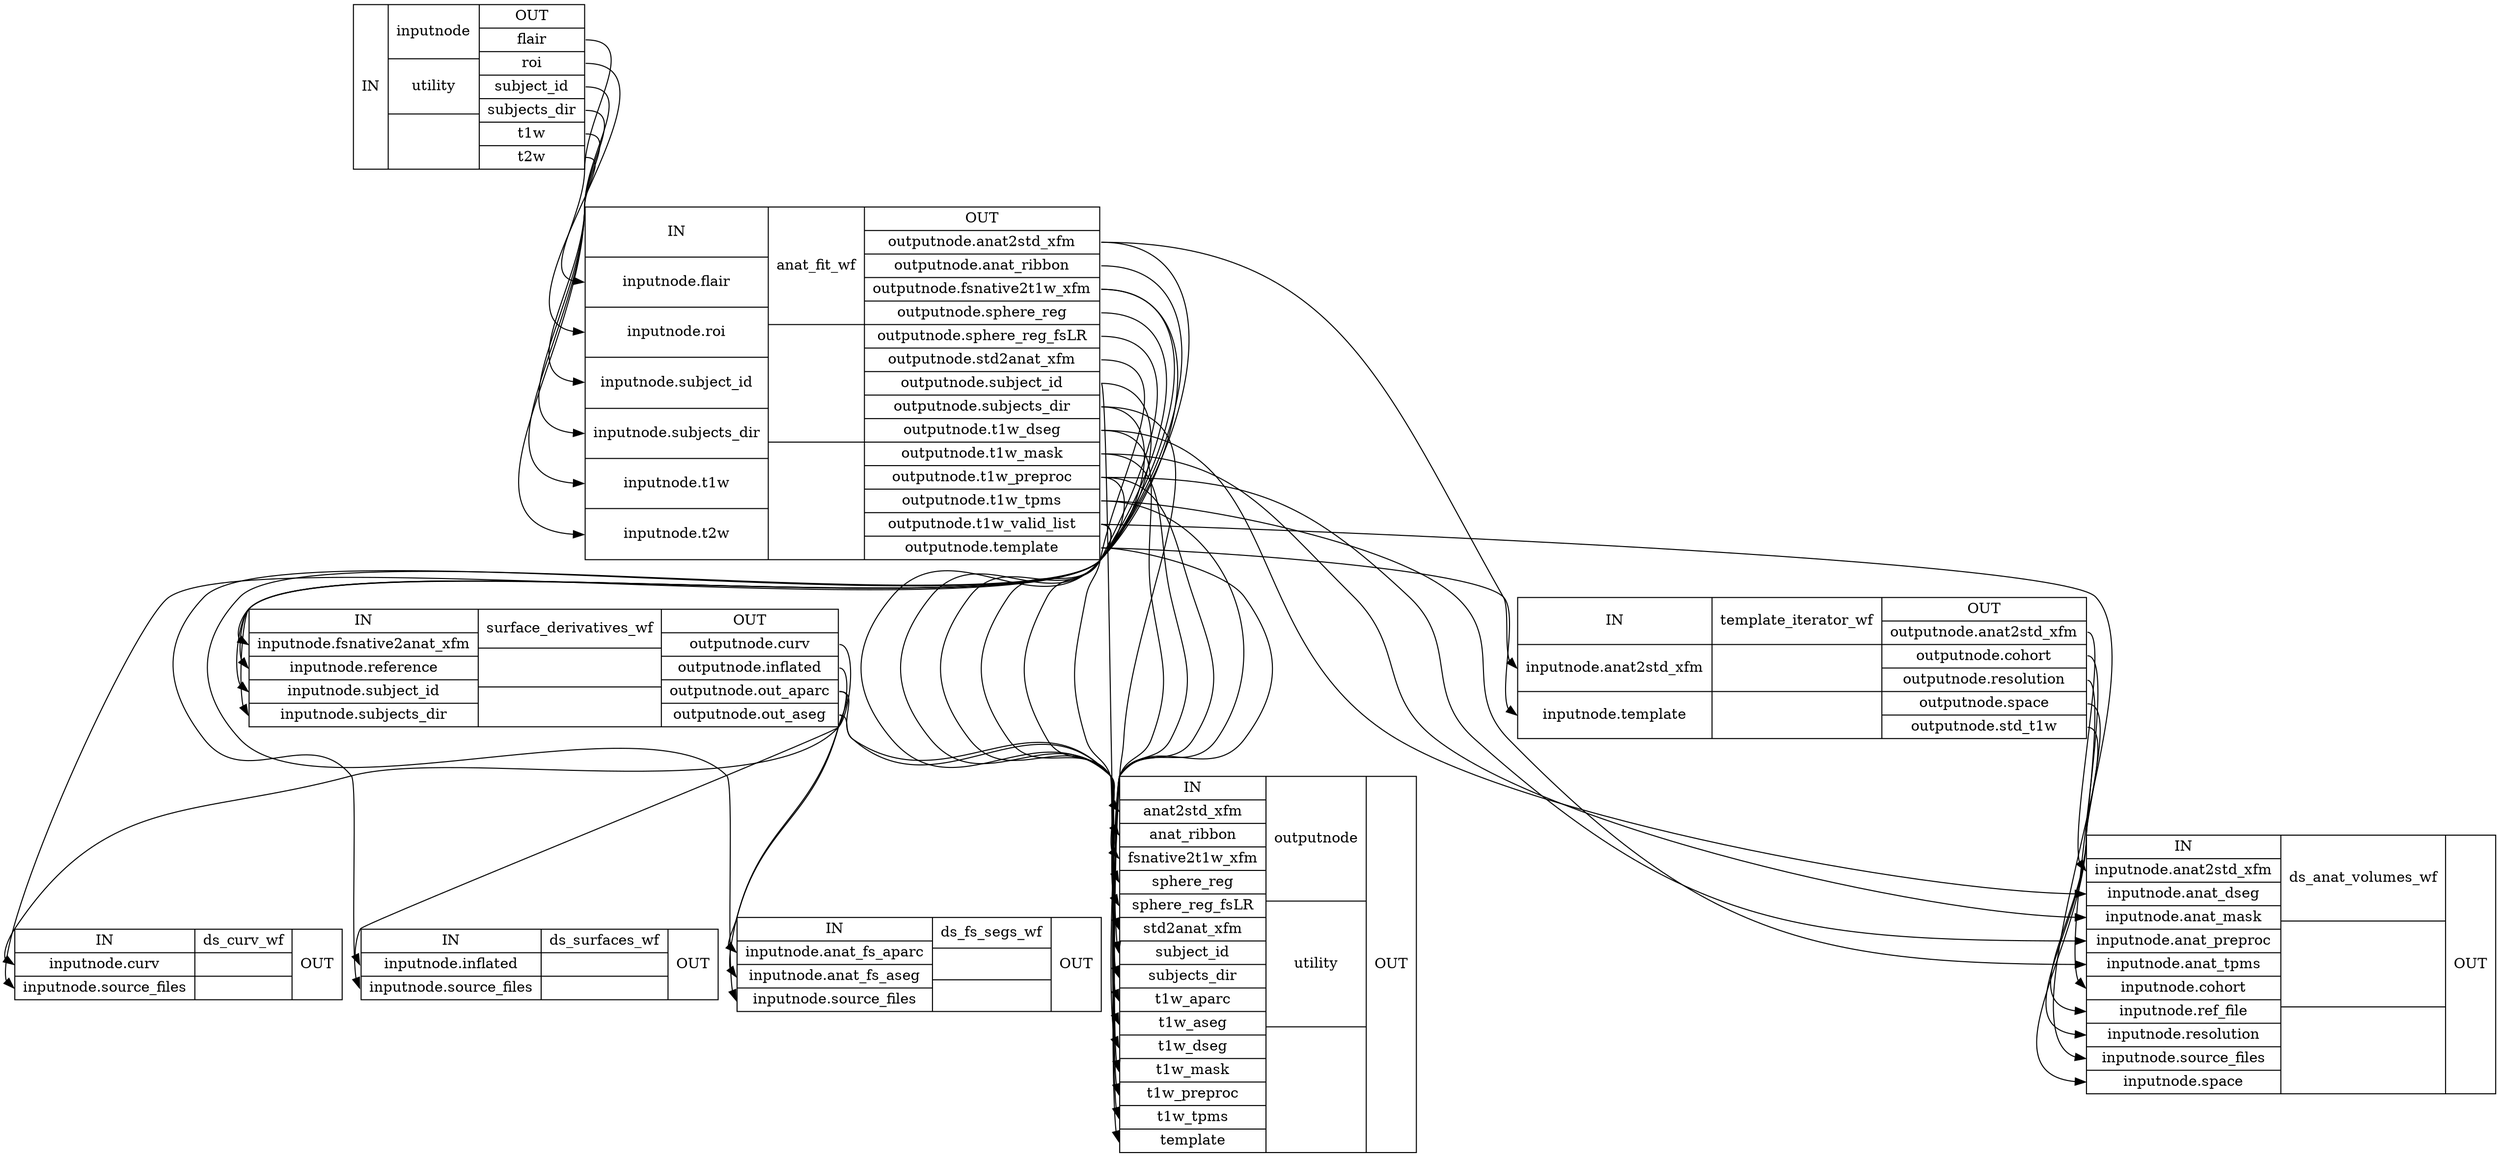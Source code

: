 digraph structs {
node [shape=record];
anat_preproc_wfinputnode [label="{IN}|{ inputnode | utility |  }|{OUT|<outflair> flair|<outroi> roi|<outsubjectid> subject_id|<outsubjectsdir> subjects_dir|<outt1w> t1w|<outt2w> t2w}"];
anat_preproc_wfanat_fit_wf [label="{IN|<ininputnodeflair> inputnode.flair|<ininputnoderoi> inputnode.roi|<ininputnodesubjectid> inputnode.subject_id|<ininputnodesubjectsdir> inputnode.subjects_dir|<ininputnodet1w> inputnode.t1w|<ininputnodet2w> inputnode.t2w}|{ anat_fit_wf |  |  }|{OUT|<outoutputnodeanat2stdxfm> outputnode.anat2std_xfm|<outoutputnodeanatribbon> outputnode.anat_ribbon|<outoutputnodefsnative2t1wxfm> outputnode.fsnative2t1w_xfm|<outoutputnodespherereg> outputnode.sphere_reg|<outoutputnodesphereregfsLR> outputnode.sphere_reg_fsLR|<outoutputnodestd2anatxfm> outputnode.std2anat_xfm|<outoutputnodesubjectid> outputnode.subject_id|<outoutputnodesubjectsdir> outputnode.subjects_dir|<outoutputnodet1wdseg> outputnode.t1w_dseg|<outoutputnodet1wmask> outputnode.t1w_mask|<outoutputnodet1wpreproc> outputnode.t1w_preproc|<outoutputnodet1wtpms> outputnode.t1w_tpms|<outoutputnodet1wvalidlist> outputnode.t1w_valid_list|<outoutputnodetemplate> outputnode.template}"];
anat_preproc_wftemplate_iterator_wf [label="{IN|<ininputnodeanat2stdxfm> inputnode.anat2std_xfm|<ininputnodetemplate> inputnode.template}|{ template_iterator_wf |  |  }|{OUT|<outoutputnodeanat2stdxfm> outputnode.anat2std_xfm|<outoutputnodecohort> outputnode.cohort|<outoutputnoderesolution> outputnode.resolution|<outoutputnodespace> outputnode.space|<outoutputnodestdt1w> outputnode.std_t1w}"];
anat_preproc_wfsurface_derivatives_wf [label="{IN|<ininputnodefsnative2anatxfm> inputnode.fsnative2anat_xfm|<ininputnodereference> inputnode.reference|<ininputnodesubjectid> inputnode.subject_id|<ininputnodesubjectsdir> inputnode.subjects_dir}|{ surface_derivatives_wf |  |  }|{OUT|<outoutputnodecurv> outputnode.curv|<outoutputnodeinflated> outputnode.inflated|<outoutputnodeoutaparc> outputnode.out_aparc|<outoutputnodeoutaseg> outputnode.out_aseg}"];
anat_preproc_wfds_anat_volumes_wf [label="{IN|<ininputnodeanat2stdxfm> inputnode.anat2std_xfm|<ininputnodeanatdseg> inputnode.anat_dseg|<ininputnodeanatmask> inputnode.anat_mask|<ininputnodeanatpreproc> inputnode.anat_preproc|<ininputnodeanattpms> inputnode.anat_tpms|<ininputnodecohort> inputnode.cohort|<ininputnodereffile> inputnode.ref_file|<ininputnoderesolution> inputnode.resolution|<ininputnodesourcefiles> inputnode.source_files|<ininputnodespace> inputnode.space}|{ ds_anat_volumes_wf |  |  }|{OUT}"];
anat_preproc_wfds_surfaces_wf [label="{IN|<ininputnodeinflated> inputnode.inflated|<ininputnodesourcefiles> inputnode.source_files}|{ ds_surfaces_wf |  |  }|{OUT}"];
anat_preproc_wfds_curv_wf [label="{IN|<ininputnodecurv> inputnode.curv|<ininputnodesourcefiles> inputnode.source_files}|{ ds_curv_wf |  |  }|{OUT}"];
anat_preproc_wfds_fs_segs_wf [label="{IN|<ininputnodeanatfsaparc> inputnode.anat_fs_aparc|<ininputnodeanatfsaseg> inputnode.anat_fs_aseg|<ininputnodesourcefiles> inputnode.source_files}|{ ds_fs_segs_wf |  |  }|{OUT}"];
anat_preproc_wfoutputnode [label="{IN|<inanat2stdxfm> anat2std_xfm|<inanatribbon> anat_ribbon|<infsnative2t1wxfm> fsnative2t1w_xfm|<inspherereg> sphere_reg|<insphereregfsLR> sphere_reg_fsLR|<instd2anatxfm> std2anat_xfm|<insubjectid> subject_id|<insubjectsdir> subjects_dir|<int1waparc> t1w_aparc|<int1waseg> t1w_aseg|<int1wdseg> t1w_dseg|<int1wmask> t1w_mask|<int1wpreproc> t1w_preproc|<int1wtpms> t1w_tpms|<intemplate> template}|{ outputnode | utility |  }|{OUT}"];
anat_preproc_wfanat_fit_wf:outoutputnodeanat2stdxfm:e -> anat_preproc_wfoutputnode:inanat2stdxfm:w;
anat_preproc_wfanat_fit_wf:outoutputnodeanat2stdxfm:e -> anat_preproc_wftemplate_iterator_wf:ininputnodeanat2stdxfm:w;
anat_preproc_wfanat_fit_wf:outoutputnodeanatribbon:e -> anat_preproc_wfoutputnode:inanatribbon:w;
anat_preproc_wfanat_fit_wf:outoutputnodefsnative2t1wxfm:e -> anat_preproc_wfoutputnode:infsnative2t1wxfm:w;
anat_preproc_wfanat_fit_wf:outoutputnodefsnative2t1wxfm:e -> anat_preproc_wfsurface_derivatives_wf:ininputnodefsnative2anatxfm:w;
anat_preproc_wfanat_fit_wf:outoutputnodespherereg:e -> anat_preproc_wfoutputnode:inspherereg:w;
anat_preproc_wfanat_fit_wf:outoutputnodesphereregfsLR:e -> anat_preproc_wfoutputnode:insphereregfsLR:w;
anat_preproc_wfanat_fit_wf:outoutputnodestd2anatxfm:e -> anat_preproc_wfoutputnode:instd2anatxfm:w;
anat_preproc_wfanat_fit_wf:outoutputnodesubjectid:e -> anat_preproc_wfoutputnode:insubjectid:w;
anat_preproc_wfanat_fit_wf:outoutputnodesubjectid:e -> anat_preproc_wfsurface_derivatives_wf:ininputnodesubjectid:w;
anat_preproc_wfanat_fit_wf:outoutputnodesubjectsdir:e -> anat_preproc_wfoutputnode:insubjectsdir:w;
anat_preproc_wfanat_fit_wf:outoutputnodesubjectsdir:e -> anat_preproc_wfsurface_derivatives_wf:ininputnodesubjectsdir:w;
anat_preproc_wfanat_fit_wf:outoutputnodet1wdseg:e -> anat_preproc_wfds_anat_volumes_wf:ininputnodeanatdseg:w;
anat_preproc_wfanat_fit_wf:outoutputnodet1wdseg:e -> anat_preproc_wfoutputnode:int1wdseg:w;
anat_preproc_wfanat_fit_wf:outoutputnodet1wmask:e -> anat_preproc_wfds_anat_volumes_wf:ininputnodeanatmask:w;
anat_preproc_wfanat_fit_wf:outoutputnodet1wmask:e -> anat_preproc_wfoutputnode:int1wmask:w;
anat_preproc_wfanat_fit_wf:outoutputnodet1wpreproc:e -> anat_preproc_wfds_anat_volumes_wf:ininputnodeanatpreproc:w;
anat_preproc_wfanat_fit_wf:outoutputnodet1wpreproc:e -> anat_preproc_wfoutputnode:int1wpreproc:w;
anat_preproc_wfanat_fit_wf:outoutputnodet1wpreproc:e -> anat_preproc_wfsurface_derivatives_wf:ininputnodereference:w;
anat_preproc_wfanat_fit_wf:outoutputnodet1wtpms:e -> anat_preproc_wfds_anat_volumes_wf:ininputnodeanattpms:w;
anat_preproc_wfanat_fit_wf:outoutputnodet1wtpms:e -> anat_preproc_wfoutputnode:int1wtpms:w;
anat_preproc_wfanat_fit_wf:outoutputnodet1wvalidlist:e -> anat_preproc_wfds_anat_volumes_wf:ininputnodesourcefiles:w;
anat_preproc_wfanat_fit_wf:outoutputnodet1wvalidlist:e -> anat_preproc_wfds_curv_wf:ininputnodesourcefiles:w;
anat_preproc_wfanat_fit_wf:outoutputnodet1wvalidlist:e -> anat_preproc_wfds_fs_segs_wf:ininputnodesourcefiles:w;
anat_preproc_wfanat_fit_wf:outoutputnodet1wvalidlist:e -> anat_preproc_wfds_surfaces_wf:ininputnodesourcefiles:w;
anat_preproc_wfanat_fit_wf:outoutputnodetemplate:e -> anat_preproc_wfoutputnode:intemplate:w;
anat_preproc_wfanat_fit_wf:outoutputnodetemplate:e -> anat_preproc_wftemplate_iterator_wf:ininputnodetemplate:w;
anat_preproc_wfinputnode:outflair:e -> anat_preproc_wfanat_fit_wf:ininputnodeflair:w;
anat_preproc_wfinputnode:outroi:e -> anat_preproc_wfanat_fit_wf:ininputnoderoi:w;
anat_preproc_wfinputnode:outsubjectid:e -> anat_preproc_wfanat_fit_wf:ininputnodesubjectid:w;
anat_preproc_wfinputnode:outsubjectsdir:e -> anat_preproc_wfanat_fit_wf:ininputnodesubjectsdir:w;
anat_preproc_wfinputnode:outt1w:e -> anat_preproc_wfanat_fit_wf:ininputnodet1w:w;
anat_preproc_wfinputnode:outt2w:e -> anat_preproc_wfanat_fit_wf:ininputnodet2w:w;
anat_preproc_wfsurface_derivatives_wf:outoutputnodecurv:e -> anat_preproc_wfds_curv_wf:ininputnodecurv:w;
anat_preproc_wfsurface_derivatives_wf:outoutputnodeinflated:e -> anat_preproc_wfds_surfaces_wf:ininputnodeinflated:w;
anat_preproc_wfsurface_derivatives_wf:outoutputnodeoutaparc:e -> anat_preproc_wfds_fs_segs_wf:ininputnodeanatfsaparc:w;
anat_preproc_wfsurface_derivatives_wf:outoutputnodeoutaparc:e -> anat_preproc_wfoutputnode:int1waparc:w;
anat_preproc_wfsurface_derivatives_wf:outoutputnodeoutaseg:e -> anat_preproc_wfds_fs_segs_wf:ininputnodeanatfsaseg:w;
anat_preproc_wfsurface_derivatives_wf:outoutputnodeoutaseg:e -> anat_preproc_wfoutputnode:int1waseg:w;
anat_preproc_wftemplate_iterator_wf:outoutputnodeanat2stdxfm:e -> anat_preproc_wfds_anat_volumes_wf:ininputnodeanat2stdxfm:w;
anat_preproc_wftemplate_iterator_wf:outoutputnodecohort:e -> anat_preproc_wfds_anat_volumes_wf:ininputnodecohort:w;
anat_preproc_wftemplate_iterator_wf:outoutputnoderesolution:e -> anat_preproc_wfds_anat_volumes_wf:ininputnoderesolution:w;
anat_preproc_wftemplate_iterator_wf:outoutputnodespace:e -> anat_preproc_wfds_anat_volumes_wf:ininputnodespace:w;
anat_preproc_wftemplate_iterator_wf:outoutputnodestdt1w:e -> anat_preproc_wfds_anat_volumes_wf:ininputnodereffile:w;
}
